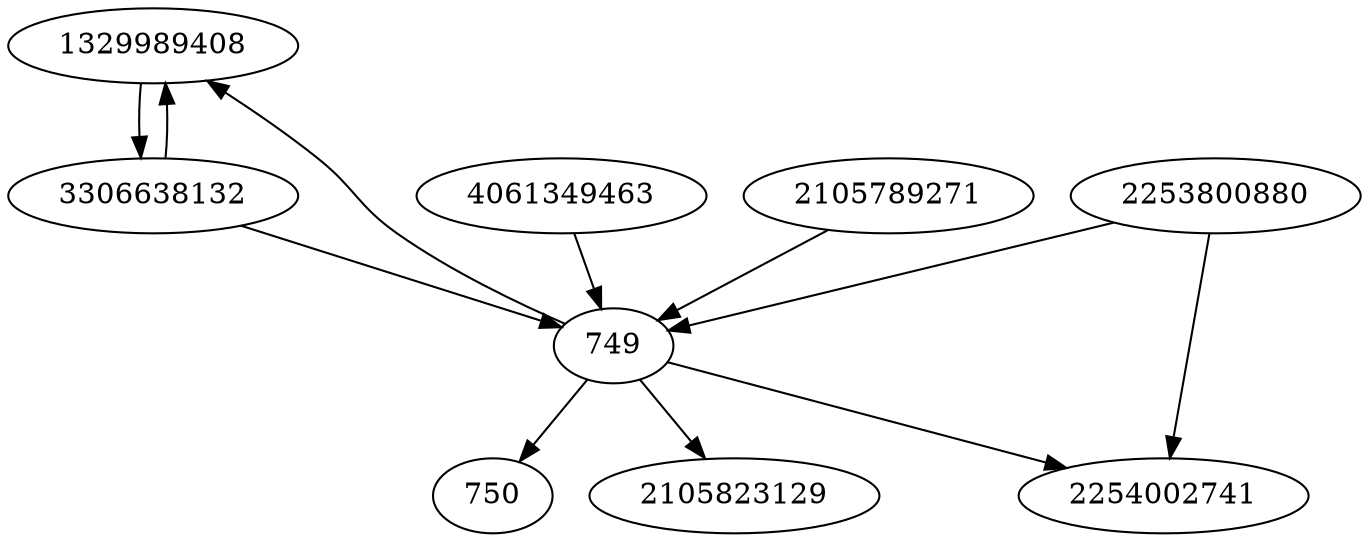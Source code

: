 strict digraph  {
1329989408;
4061349463;
749;
750;
2253800880;
3306638132;
2254002741;
2105789271;
2105823129;
1329989408 -> 3306638132;
4061349463 -> 749;
749 -> 2254002741;
749 -> 2105823129;
749 -> 750;
749 -> 1329989408;
2253800880 -> 749;
2253800880 -> 2254002741;
3306638132 -> 749;
3306638132 -> 1329989408;
2105789271 -> 749;
}
